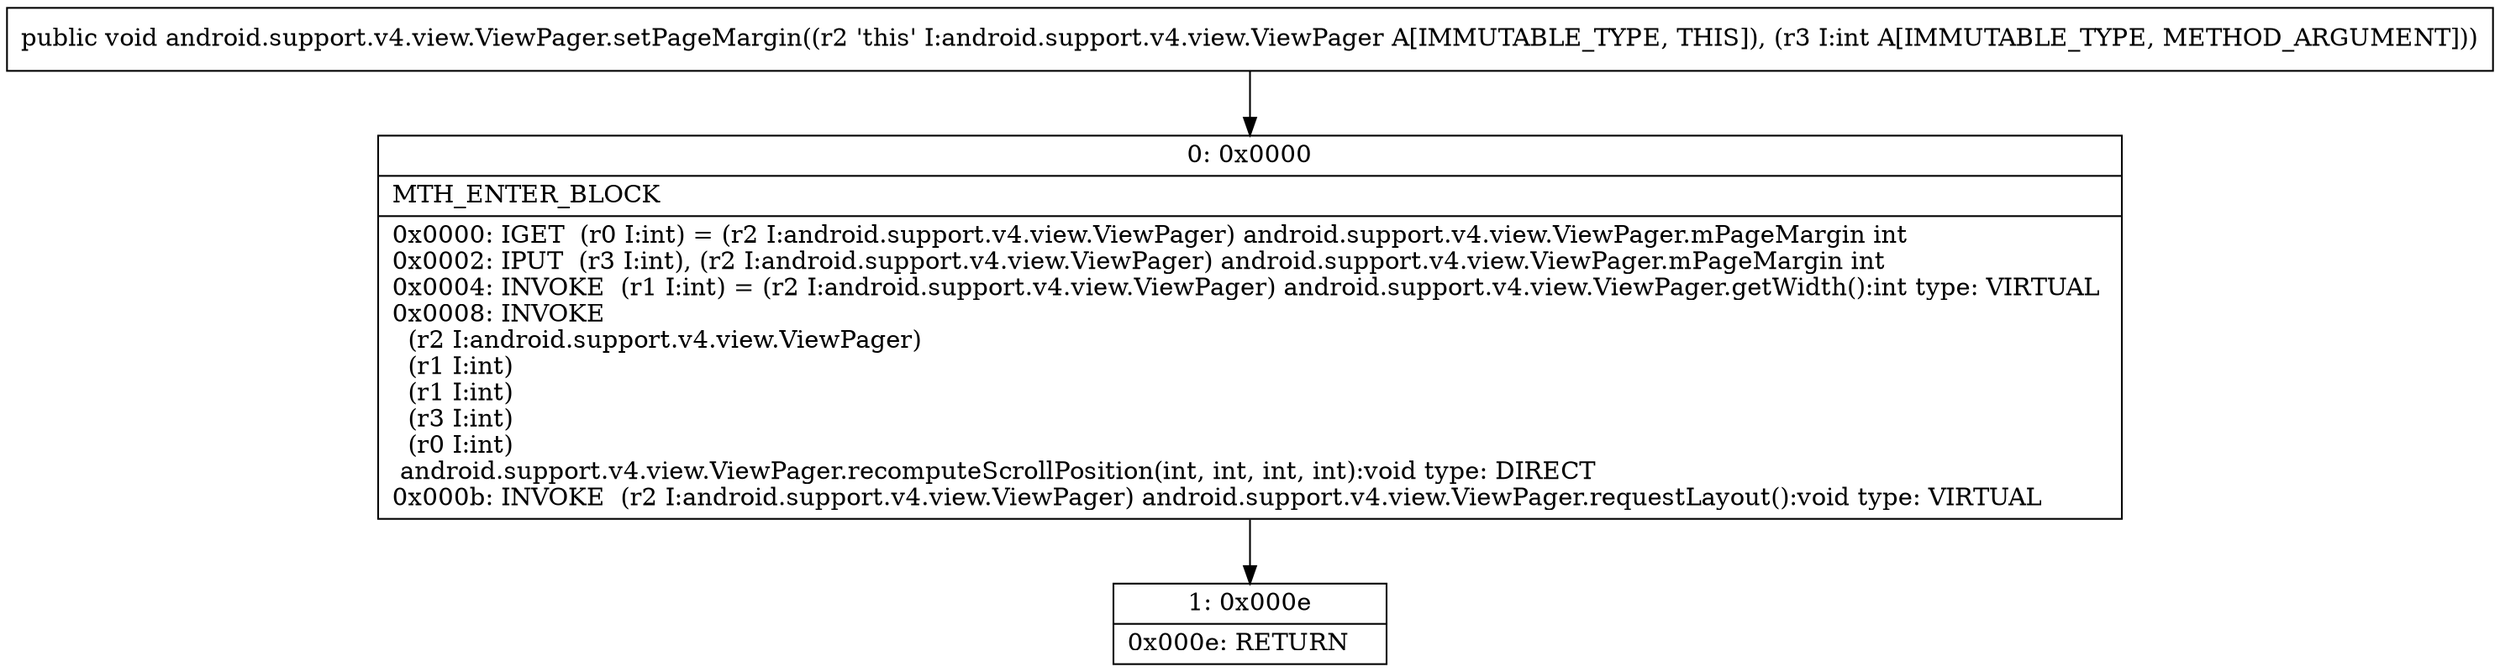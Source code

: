 digraph "CFG forandroid.support.v4.view.ViewPager.setPageMargin(I)V" {
Node_0 [shape=record,label="{0\:\ 0x0000|MTH_ENTER_BLOCK\l|0x0000: IGET  (r0 I:int) = (r2 I:android.support.v4.view.ViewPager) android.support.v4.view.ViewPager.mPageMargin int \l0x0002: IPUT  (r3 I:int), (r2 I:android.support.v4.view.ViewPager) android.support.v4.view.ViewPager.mPageMargin int \l0x0004: INVOKE  (r1 I:int) = (r2 I:android.support.v4.view.ViewPager) android.support.v4.view.ViewPager.getWidth():int type: VIRTUAL \l0x0008: INVOKE  \l  (r2 I:android.support.v4.view.ViewPager)\l  (r1 I:int)\l  (r1 I:int)\l  (r3 I:int)\l  (r0 I:int)\l android.support.v4.view.ViewPager.recomputeScrollPosition(int, int, int, int):void type: DIRECT \l0x000b: INVOKE  (r2 I:android.support.v4.view.ViewPager) android.support.v4.view.ViewPager.requestLayout():void type: VIRTUAL \l}"];
Node_1 [shape=record,label="{1\:\ 0x000e|0x000e: RETURN   \l}"];
MethodNode[shape=record,label="{public void android.support.v4.view.ViewPager.setPageMargin((r2 'this' I:android.support.v4.view.ViewPager A[IMMUTABLE_TYPE, THIS]), (r3 I:int A[IMMUTABLE_TYPE, METHOD_ARGUMENT])) }"];
MethodNode -> Node_0;
Node_0 -> Node_1;
}

